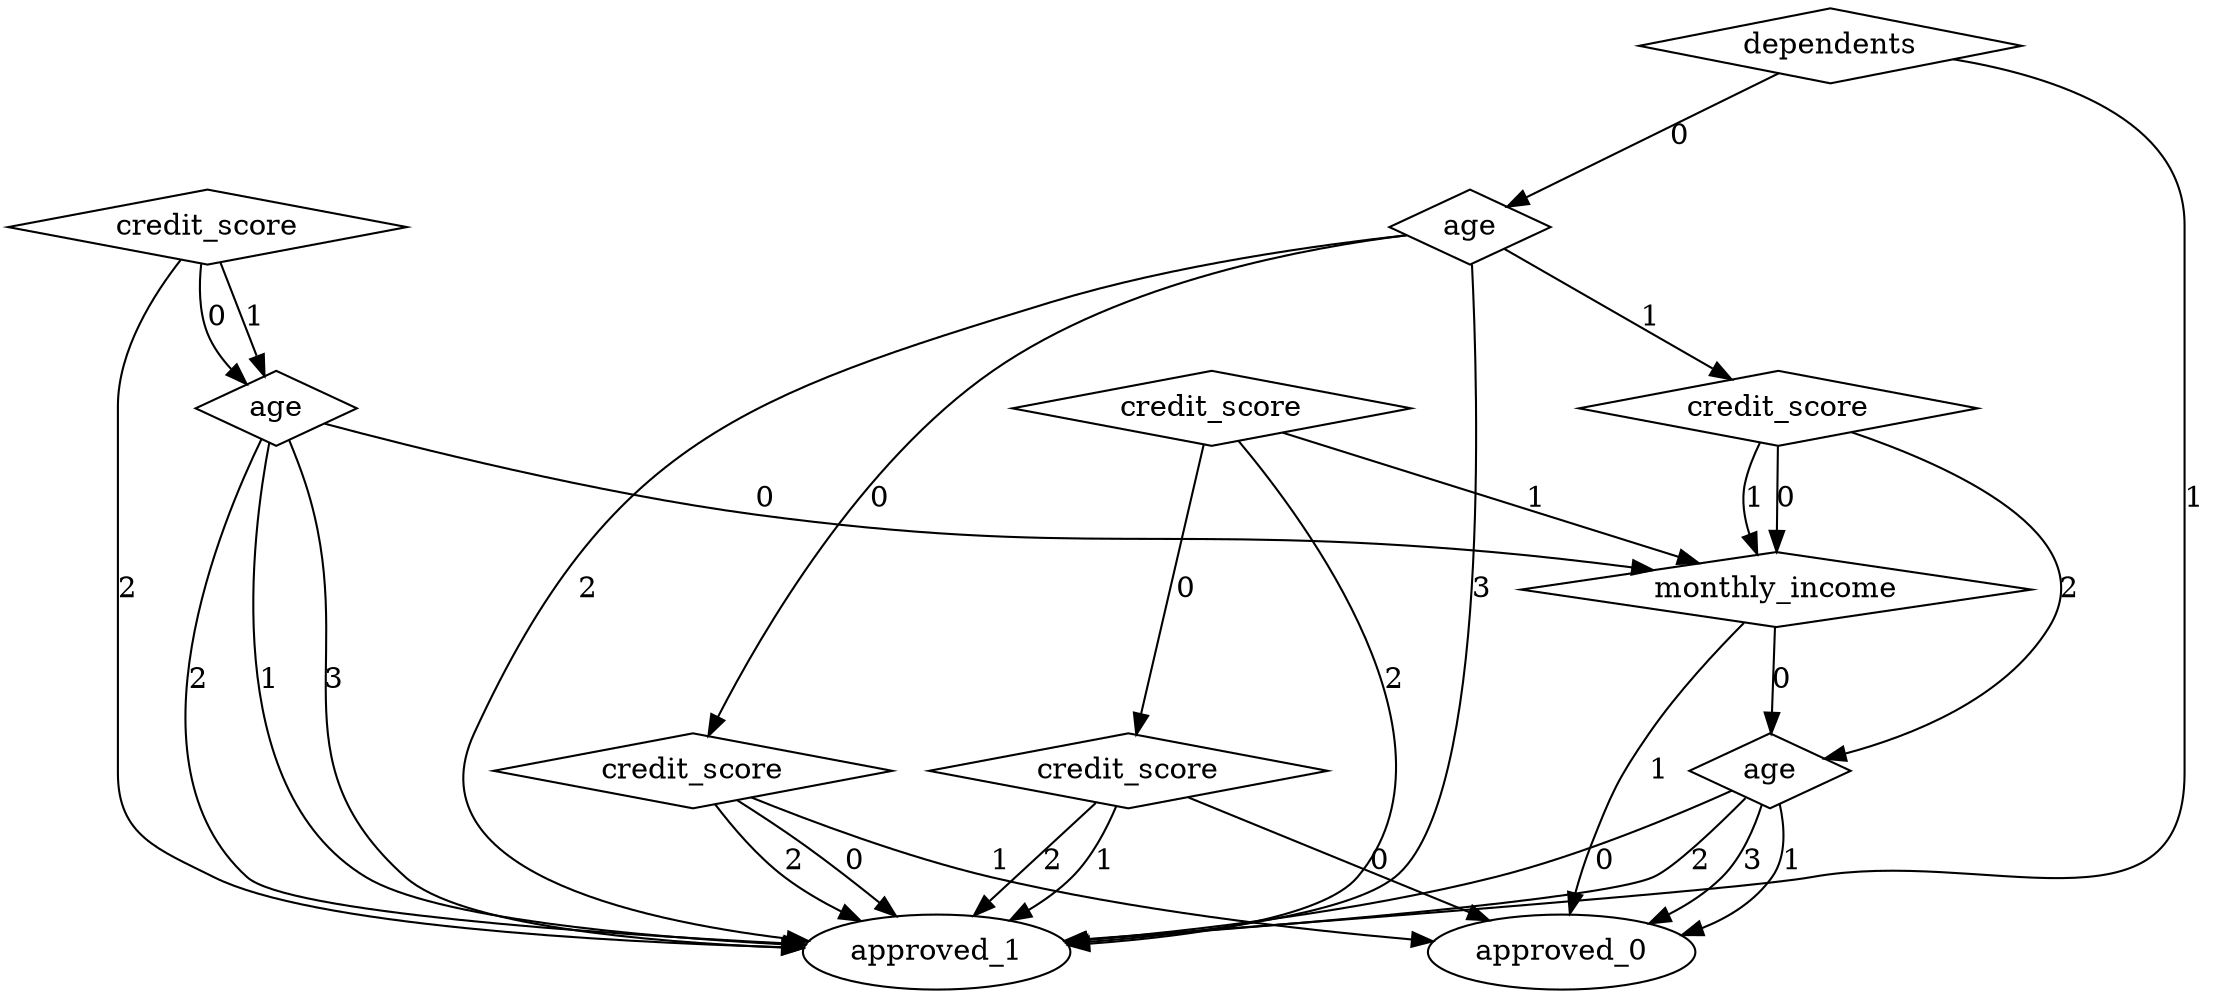 digraph {
node [label=approved_1,style=""] approved_1
node [label=approved_1,style=""] approved_1
node [label=approved_0,style=""] approved_0
node [label=approved_0,style=""] approved_0
node [label=approved_1,style=""] approved_1
node [label=approved_0,style=""] approved_0
node [label=approved_1,style=""] approved_1
node [label=approved_1,style=""] approved_1
node [label=approved_0,style=""] approved_0
node [label=approved_1,style=""] approved_1
node [label=approved_0,style=""] approved_0
node [label=approved_1,style=""] approved_1
node [label=approved_1,style=""] approved_1
node [label=approved_1,style=""] approved_1
node [label=approved_1,style=""] approved_1
node [label=approved_1,style=""] approved_1
node [label=approved_1,style=""] approved_1
node [label=approved_1,style=""] approved_1
node [label=approved_1,style=""] approved_1
node [label=credit_score,shape="diamond",style=""] 9
node [label=age,shape="diamond",style=""] 8
node [label=credit_score,shape="diamond",style=""] 7
node [label=monthly_income,shape="diamond",style=""] 6
node [label=credit_score,shape="diamond",style=""] 5
node [label=credit_score,shape="diamond",style=""] 4
node [label=age,shape="diamond",style=""] 3
node [label=dependents,shape="diamond",style=""] 2
node [label=age,shape="diamond",style=""] 1
node [label=credit_score,shape="diamond",style=""] 0

9 -> approved_1 [label="2"]
9 -> approved_1 [label="1"]
9 -> approved_0 [label="0"]
8 -> approved_0 [label="3"]
8 -> approved_1 [label="2"]
8 -> approved_0 [label="1"]
8 -> approved_1 [label="0"]
7 -> approved_1 [label="2"]
7 -> approved_0 [label="1"]
7 -> approved_1 [label="0"]
6 -> approved_0 [label="1"]
6 -> 8 [label="0"]
5 -> approved_1 [label="2"]
5 -> 6 [label="1"]
5 -> 9 [label="0"]
4 -> 8 [label="2"]
4 -> 6 [label="1"]
4 -> 6 [label="0"]
3 -> approved_1 [label="3"]
3 -> approved_1 [label="2"]
3 -> 4 [label="1"]
3 -> 7 [label="0"]
2 -> approved_1 [label="1"]
2 -> 3 [label="0"]
1 -> approved_1 [label="3"]
1 -> approved_1 [label="2"]
1 -> approved_1 [label="1"]
1 -> 6 [label="0"]
0 -> approved_1 [label="2"]
0 -> 1 [label="1"]
0 -> 1 [label="0"]
}